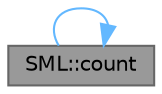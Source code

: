 digraph "SML::count"
{
 // LATEX_PDF_SIZE
  bgcolor="transparent";
  edge [fontname=Helvetica,fontsize=10,labelfontname=Helvetica,labelfontsize=10];
  node [fontname=Helvetica,fontsize=10,shape=box,height=0.2,width=0.4];
  rankdir="LR";
  Node1 [id="Node000001",label="SML::count",height=0.2,width=0.4,color="gray40", fillcolor="grey60", style="filled", fontcolor="black",tooltip="Count number of character in input C-string."];
  Node1 -> Node1 [id="edge1_Node000001_Node000001",color="steelblue1",style="solid",tooltip=" "];
}
